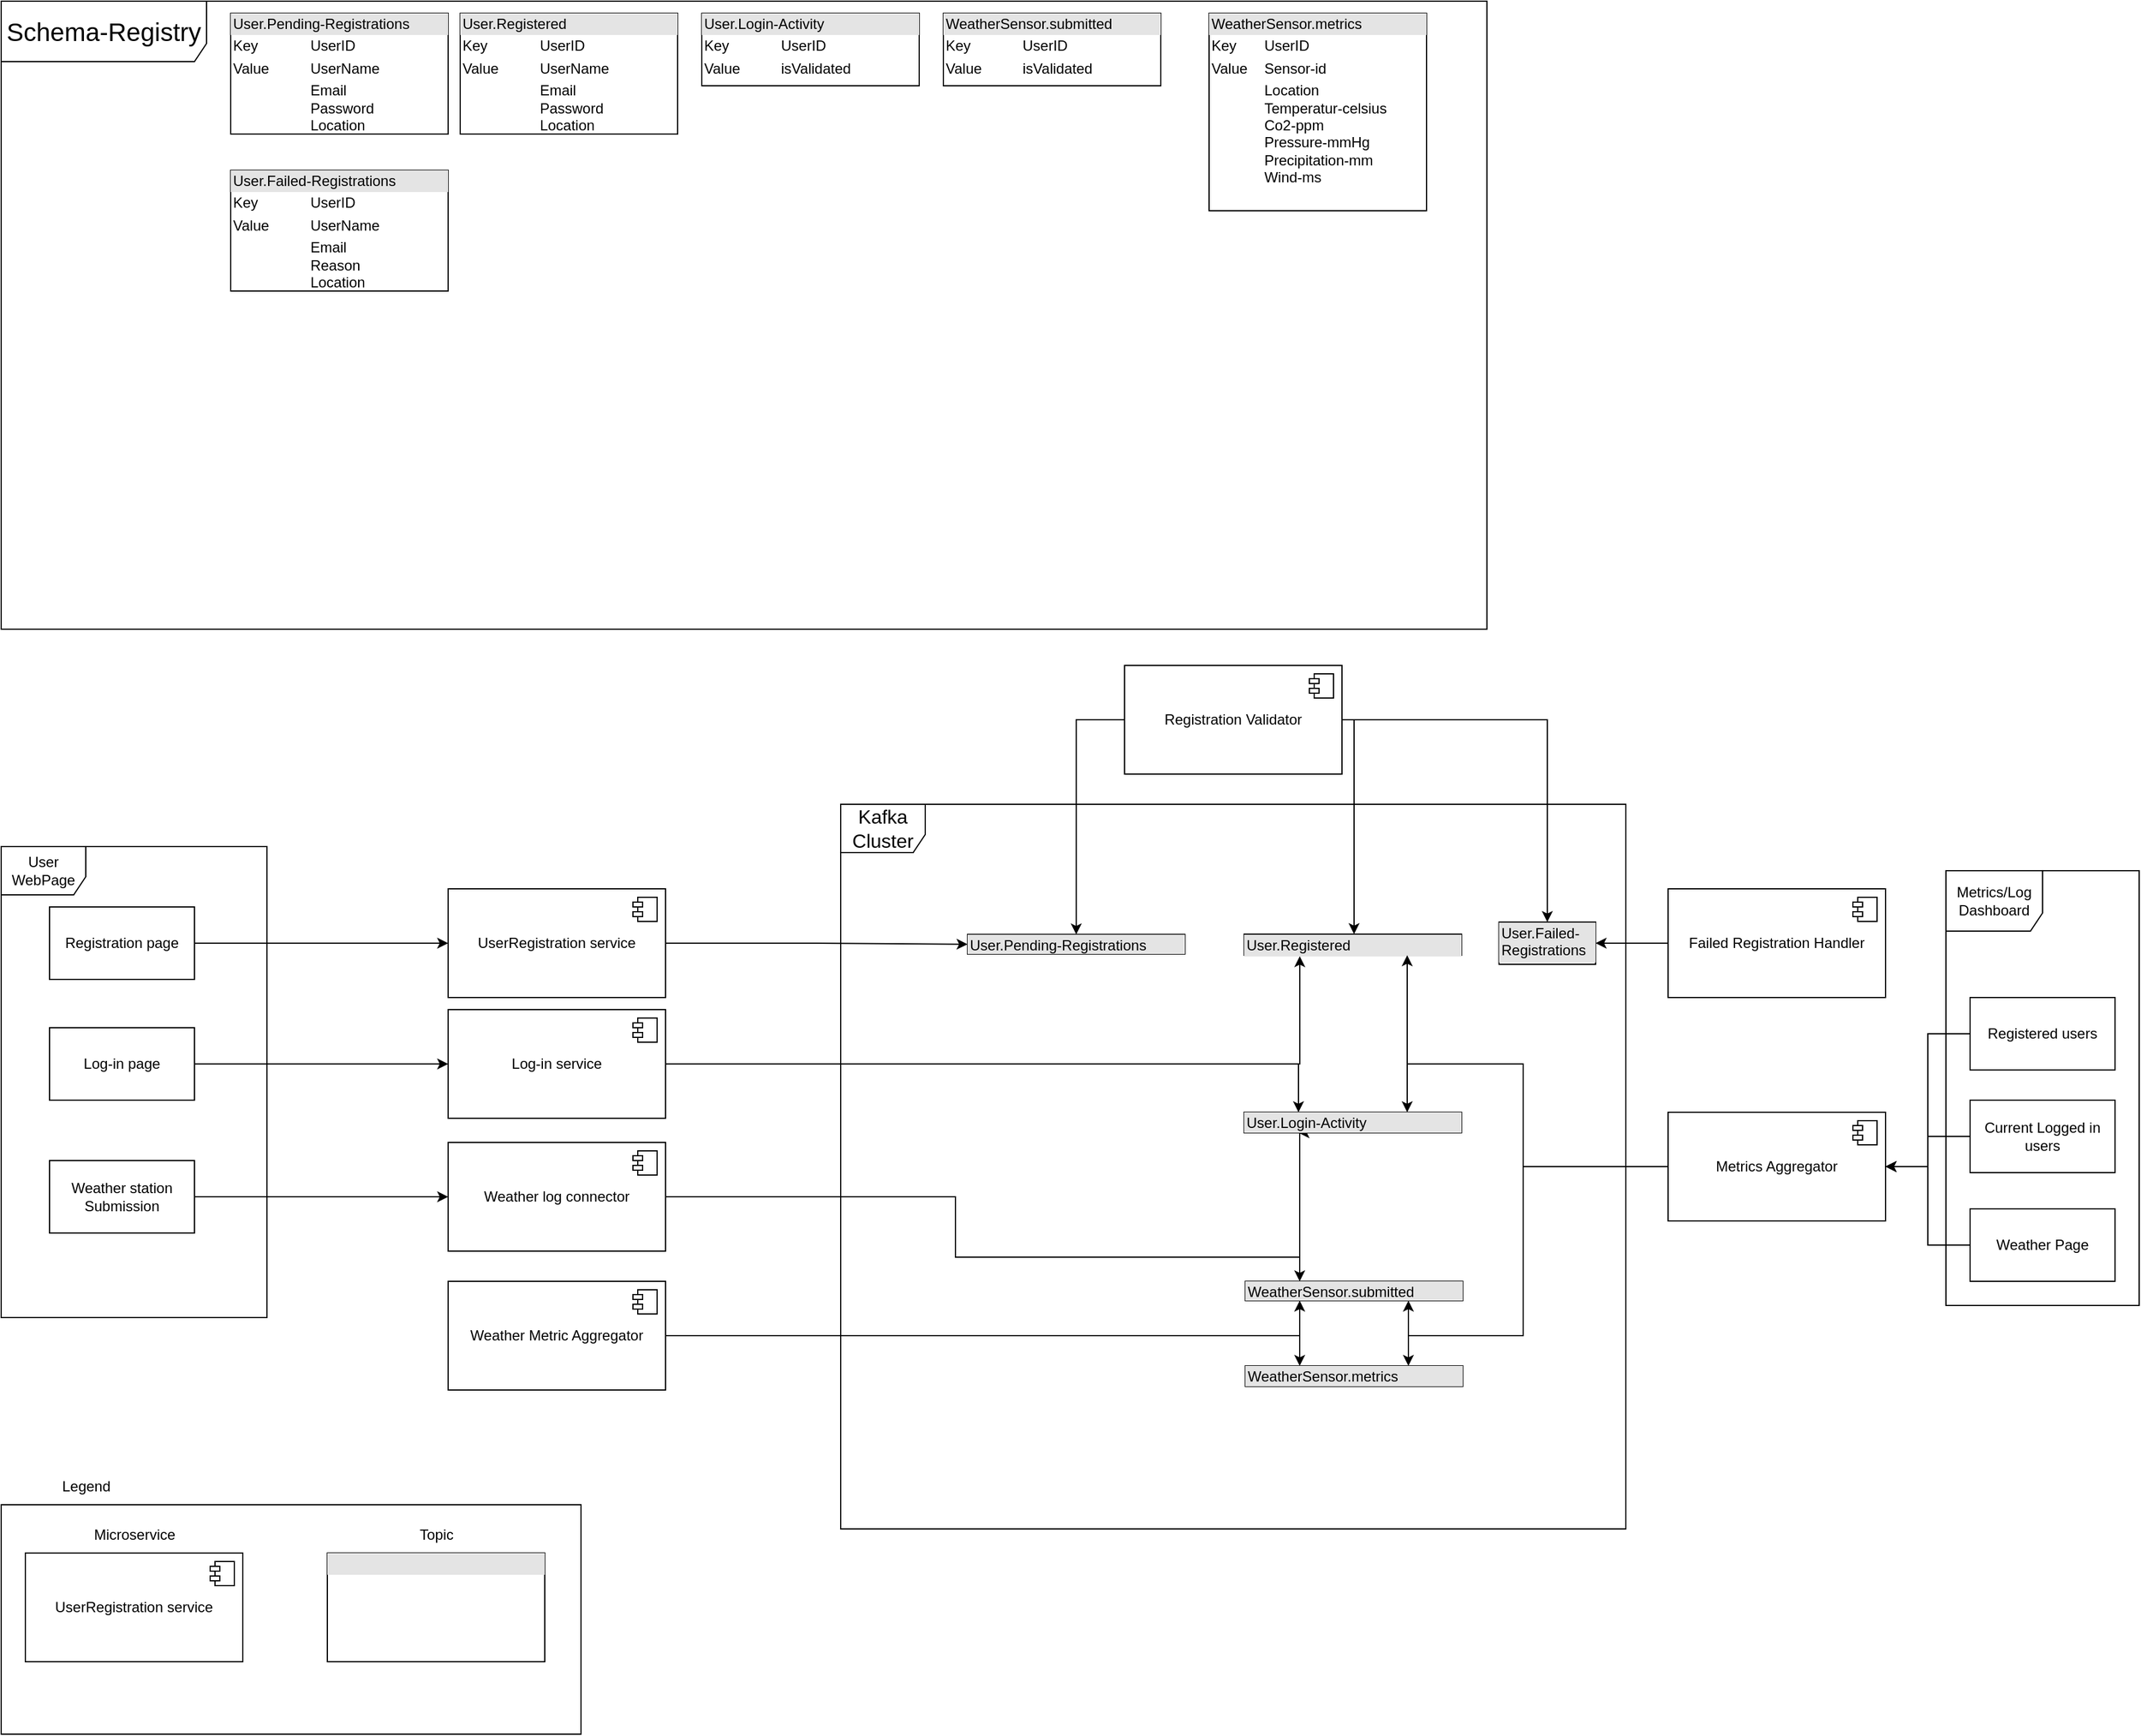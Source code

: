 <mxfile>
    <diagram name="High-level architecture" id="4ymQIB2j43LrChPWlLGp">
        <mxGraphModel dx="1158" dy="1329" grid="1" gridSize="10" guides="1" tooltips="1" connect="1" arrows="1" fold="1" page="1" pageScale="1" pageWidth="850" pageHeight="1100" math="0" shadow="0">
            <root>
                <mxCell id="0"/>
                <mxCell id="1" parent="0"/>
                <mxCell id="taIFqjmm-IjXkgndWMbO-25" value="&lt;font style=&quot;font-size: 16px;&quot;&gt;Kafka Cluster&lt;/font&gt;" style="shape=umlFrame;whiteSpace=wrap;html=1;pointerEvents=0;width=70;height=40;" parent="1" vertex="1">
                    <mxGeometry x="375" y="25" width="650" height="600" as="geometry"/>
                </mxCell>
                <mxCell id="taIFqjmm-IjXkgndWMbO-48" value="" style="rounded=0;whiteSpace=wrap;html=1;" parent="1" vertex="1">
                    <mxGeometry x="-320" y="605" width="480" height="190" as="geometry"/>
                </mxCell>
                <mxCell id="taIFqjmm-IjXkgndWMbO-28" style="edgeStyle=orthogonalEdgeStyle;rounded=0;orthogonalLoop=1;jettySize=auto;html=1;entryX=0;entryY=0.5;entryDx=0;entryDy=0;" parent="1" source="taIFqjmm-IjXkgndWMbO-4" target="taIFqjmm-IjXkgndWMbO-26" edge="1">
                    <mxGeometry relative="1" as="geometry"/>
                </mxCell>
                <mxCell id="taIFqjmm-IjXkgndWMbO-4" value="UserRegistration service" style="html=1;dropTarget=0;whiteSpace=wrap;" parent="1" vertex="1">
                    <mxGeometry x="50" y="95" width="180" height="90" as="geometry"/>
                </mxCell>
                <mxCell id="taIFqjmm-IjXkgndWMbO-5" value="" style="shape=module;jettyWidth=8;jettyHeight=4;" parent="taIFqjmm-IjXkgndWMbO-4" vertex="1">
                    <mxGeometry x="1" width="20" height="20" relative="1" as="geometry">
                        <mxPoint x="-27" y="7" as="offset"/>
                    </mxGeometry>
                </mxCell>
                <mxCell id="taIFqjmm-IjXkgndWMbO-34" style="edgeStyle=orthogonalEdgeStyle;rounded=0;orthogonalLoop=1;jettySize=auto;html=1;entryX=0.256;entryY=1.046;entryDx=0;entryDy=0;entryPerimeter=0;" parent="1" source="taIFqjmm-IjXkgndWMbO-6" target="taIFqjmm-IjXkgndWMbO-27" edge="1">
                    <mxGeometry relative="1" as="geometry">
                        <Array as="points">
                            <mxPoint x="755" y="240"/>
                        </Array>
                        <mxPoint x="755" y="190" as="targetPoint"/>
                    </mxGeometry>
                </mxCell>
                <mxCell id="taIFqjmm-IjXkgndWMbO-36" style="edgeStyle=orthogonalEdgeStyle;rounded=0;orthogonalLoop=1;jettySize=auto;html=1;entryX=0.25;entryY=0;entryDx=0;entryDy=0;" parent="1" source="taIFqjmm-IjXkgndWMbO-6" target="taIFqjmm-IjXkgndWMbO-35" edge="1">
                    <mxGeometry relative="1" as="geometry"/>
                </mxCell>
                <mxCell id="taIFqjmm-IjXkgndWMbO-6" value="Log-in service" style="html=1;dropTarget=0;whiteSpace=wrap;" parent="1" vertex="1">
                    <mxGeometry x="50" y="195" width="180" height="90" as="geometry"/>
                </mxCell>
                <mxCell id="taIFqjmm-IjXkgndWMbO-7" value="" style="shape=module;jettyWidth=8;jettyHeight=4;" parent="taIFqjmm-IjXkgndWMbO-6" vertex="1">
                    <mxGeometry x="1" width="20" height="20" relative="1" as="geometry">
                        <mxPoint x="-27" y="7" as="offset"/>
                    </mxGeometry>
                </mxCell>
                <mxCell id="taIFqjmm-IjXkgndWMbO-9" value="User&lt;br&gt;WebPage" style="shape=umlFrame;whiteSpace=wrap;html=1;pointerEvents=0;width=70;height=40;" parent="1" vertex="1">
                    <mxGeometry x="-320" y="60" width="220" height="390" as="geometry"/>
                </mxCell>
                <mxCell id="taIFqjmm-IjXkgndWMbO-18" style="edgeStyle=orthogonalEdgeStyle;rounded=0;orthogonalLoop=1;jettySize=auto;html=1;" parent="1" source="taIFqjmm-IjXkgndWMbO-10" target="taIFqjmm-IjXkgndWMbO-4" edge="1">
                    <mxGeometry relative="1" as="geometry"/>
                </mxCell>
                <mxCell id="taIFqjmm-IjXkgndWMbO-10" value="Registration page" style="rounded=0;whiteSpace=wrap;html=1;" parent="1" vertex="1">
                    <mxGeometry x="-280" y="110" width="120" height="60" as="geometry"/>
                </mxCell>
                <mxCell id="taIFqjmm-IjXkgndWMbO-11" value="Metrics/Log&lt;br&gt;Dashboard" style="shape=umlFrame;whiteSpace=wrap;html=1;pointerEvents=0;width=80;height=50;" parent="1" vertex="1">
                    <mxGeometry x="1290" y="80" width="160" height="360" as="geometry"/>
                </mxCell>
                <mxCell id="taIFqjmm-IjXkgndWMbO-17" style="edgeStyle=orthogonalEdgeStyle;rounded=0;orthogonalLoop=1;jettySize=auto;html=1;entryX=0;entryY=0.5;entryDx=0;entryDy=0;" parent="1" source="taIFqjmm-IjXkgndWMbO-12" target="taIFqjmm-IjXkgndWMbO-6" edge="1">
                    <mxGeometry relative="1" as="geometry"/>
                </mxCell>
                <mxCell id="taIFqjmm-IjXkgndWMbO-12" value="Log-in page" style="rounded=0;whiteSpace=wrap;html=1;" parent="1" vertex="1">
                    <mxGeometry x="-280" y="210" width="120" height="60" as="geometry"/>
                </mxCell>
                <mxCell id="taIFqjmm-IjXkgndWMbO-16" style="edgeStyle=orthogonalEdgeStyle;rounded=0;orthogonalLoop=1;jettySize=auto;html=1;" parent="1" source="taIFqjmm-IjXkgndWMbO-13" target="taIFqjmm-IjXkgndWMbO-14" edge="1">
                    <mxGeometry relative="1" as="geometry"/>
                </mxCell>
                <mxCell id="taIFqjmm-IjXkgndWMbO-13" value="Weather station Submission" style="rounded=0;whiteSpace=wrap;html=1;" parent="1" vertex="1">
                    <mxGeometry x="-280" y="320" width="120" height="60" as="geometry"/>
                </mxCell>
                <mxCell id="taIFqjmm-IjXkgndWMbO-38" style="edgeStyle=orthogonalEdgeStyle;rounded=0;orthogonalLoop=1;jettySize=auto;html=1;entryX=0.25;entryY=1;entryDx=0;entryDy=0;" parent="1" source="taIFqjmm-IjXkgndWMbO-14" target="taIFqjmm-IjXkgndWMbO-35" edge="1">
                    <mxGeometry relative="1" as="geometry">
                        <Array as="points">
                            <mxPoint x="470" y="350"/>
                            <mxPoint x="470" y="400"/>
                            <mxPoint x="755" y="400"/>
                        </Array>
                        <mxPoint x="760" y="320" as="targetPoint"/>
                    </mxGeometry>
                </mxCell>
                <mxCell id="taIFqjmm-IjXkgndWMbO-39" style="edgeStyle=orthogonalEdgeStyle;rounded=0;orthogonalLoop=1;jettySize=auto;html=1;entryX=0.25;entryY=0;entryDx=0;entryDy=0;" parent="1" source="taIFqjmm-IjXkgndWMbO-14" target="taIFqjmm-IjXkgndWMbO-37" edge="1">
                    <mxGeometry relative="1" as="geometry">
                        <Array as="points">
                            <mxPoint x="470" y="350"/>
                            <mxPoint x="470" y="400"/>
                            <mxPoint x="755" y="400"/>
                        </Array>
                    </mxGeometry>
                </mxCell>
                <mxCell id="taIFqjmm-IjXkgndWMbO-14" value="Weather log connector" style="html=1;dropTarget=0;whiteSpace=wrap;" parent="1" vertex="1">
                    <mxGeometry x="50" y="305" width="180" height="90" as="geometry"/>
                </mxCell>
                <mxCell id="taIFqjmm-IjXkgndWMbO-15" value="" style="shape=module;jettyWidth=8;jettyHeight=4;" parent="taIFqjmm-IjXkgndWMbO-14" vertex="1">
                    <mxGeometry x="1" width="20" height="20" relative="1" as="geometry">
                        <mxPoint x="-27" y="7" as="offset"/>
                    </mxGeometry>
                </mxCell>
                <mxCell id="taIFqjmm-IjXkgndWMbO-19" value="&lt;div style=&quot;box-sizing:border-box;width:100%;background:#e4e4e4;padding:2px;&quot;&gt;&lt;br&gt;&lt;/div&gt;" style="verticalAlign=top;align=left;overflow=fill;html=1;whiteSpace=wrap;" parent="1" vertex="1">
                    <mxGeometry x="-50" y="645" width="180" height="90" as="geometry"/>
                </mxCell>
                <mxCell id="taIFqjmm-IjXkgndWMbO-20" value="UserRegistration service" style="html=1;dropTarget=0;whiteSpace=wrap;" parent="1" vertex="1">
                    <mxGeometry x="-300" y="645" width="180" height="90" as="geometry"/>
                </mxCell>
                <mxCell id="taIFqjmm-IjXkgndWMbO-21" value="" style="shape=module;jettyWidth=8;jettyHeight=4;" parent="taIFqjmm-IjXkgndWMbO-20" vertex="1">
                    <mxGeometry x="1" width="20" height="20" relative="1" as="geometry">
                        <mxPoint x="-27" y="7" as="offset"/>
                    </mxGeometry>
                </mxCell>
                <mxCell id="taIFqjmm-IjXkgndWMbO-22" value="Topic" style="text;html=1;align=center;verticalAlign=middle;resizable=0;points=[];autosize=1;strokeColor=none;fillColor=none;" parent="1" vertex="1">
                    <mxGeometry x="15" y="615" width="50" height="30" as="geometry"/>
                </mxCell>
                <mxCell id="taIFqjmm-IjXkgndWMbO-23" value="Microservice" style="text;html=1;align=center;verticalAlign=middle;resizable=0;points=[];autosize=1;strokeColor=none;fillColor=none;" parent="1" vertex="1">
                    <mxGeometry x="-255" y="615" width="90" height="30" as="geometry"/>
                </mxCell>
                <mxCell id="taIFqjmm-IjXkgndWMbO-31" style="edgeStyle=orthogonalEdgeStyle;rounded=0;orthogonalLoop=1;jettySize=auto;html=1;entryX=0;entryY=0.5;entryDx=0;entryDy=0;endArrow=none;endFill=0;startArrow=classic;startFill=1;" parent="1" source="taIFqjmm-IjXkgndWMbO-26" target="taIFqjmm-IjXkgndWMbO-29" edge="1">
                    <mxGeometry relative="1" as="geometry"/>
                </mxCell>
                <mxCell id="taIFqjmm-IjXkgndWMbO-26" value="&lt;div style=&quot;box-sizing:border-box;width:100%;background:#e4e4e4;padding:2px;&quot;&gt;User.Pending-Registrations&lt;/div&gt;" style="verticalAlign=top;align=left;overflow=fill;html=1;whiteSpace=wrap;" parent="1" vertex="1">
                    <mxGeometry x="480" y="132.75" width="180" height="16.25" as="geometry"/>
                </mxCell>
                <mxCell id="taIFqjmm-IjXkgndWMbO-27" value="&lt;div style=&quot;box-sizing:border-box;width:100%;background:#e4e4e4;padding:2px;&quot;&gt;User.Registered&lt;/div&gt;" style="verticalAlign=top;align=left;overflow=fill;html=1;whiteSpace=wrap;" parent="1" vertex="1">
                    <mxGeometry x="709" y="132.5" width="180" height="17.5" as="geometry"/>
                </mxCell>
                <mxCell id="taIFqjmm-IjXkgndWMbO-32" style="edgeStyle=orthogonalEdgeStyle;rounded=0;orthogonalLoop=1;jettySize=auto;html=1;" parent="1" source="taIFqjmm-IjXkgndWMbO-29" target="taIFqjmm-IjXkgndWMbO-27" edge="1">
                    <mxGeometry relative="1" as="geometry">
                        <Array as="points">
                            <mxPoint x="800" y="-45"/>
                        </Array>
                    </mxGeometry>
                </mxCell>
                <mxCell id="P2h2nq67WLhF7IXcXq87-2" style="edgeStyle=orthogonalEdgeStyle;rounded=0;orthogonalLoop=1;jettySize=auto;html=1;entryX=0.5;entryY=0;entryDx=0;entryDy=0;" parent="1" source="taIFqjmm-IjXkgndWMbO-29" target="P2h2nq67WLhF7IXcXq87-1" edge="1">
                    <mxGeometry relative="1" as="geometry"/>
                </mxCell>
                <mxCell id="taIFqjmm-IjXkgndWMbO-29" value="Registration Validator" style="html=1;dropTarget=0;whiteSpace=wrap;" parent="1" vertex="1">
                    <mxGeometry x="610" y="-90" width="180" height="90" as="geometry"/>
                </mxCell>
                <mxCell id="taIFqjmm-IjXkgndWMbO-30" value="" style="shape=module;jettyWidth=8;jettyHeight=4;" parent="taIFqjmm-IjXkgndWMbO-29" vertex="1">
                    <mxGeometry x="1" width="20" height="20" relative="1" as="geometry">
                        <mxPoint x="-27" y="7" as="offset"/>
                    </mxGeometry>
                </mxCell>
                <mxCell id="taIFqjmm-IjXkgndWMbO-35" value="&lt;div style=&quot;box-sizing:border-box;width:100%;background:#e4e4e4;padding:2px;&quot;&gt;User.Login-Activity&lt;/div&gt;" style="verticalAlign=top;align=left;overflow=fill;html=1;whiteSpace=wrap;" parent="1" vertex="1">
                    <mxGeometry x="709" y="280" width="180" height="17" as="geometry"/>
                </mxCell>
                <mxCell id="taIFqjmm-IjXkgndWMbO-37" value="&lt;div style=&quot;box-sizing:border-box;width:100%;background:#e4e4e4;padding:2px;&quot;&gt;WeatherSensor.submitted&lt;/div&gt;" style="verticalAlign=top;align=left;overflow=fill;html=1;whiteSpace=wrap;" parent="1" vertex="1">
                    <mxGeometry x="710" y="420" width="180" height="16" as="geometry"/>
                </mxCell>
                <mxCell id="taIFqjmm-IjXkgndWMbO-44" style="edgeStyle=orthogonalEdgeStyle;rounded=0;orthogonalLoop=1;jettySize=auto;html=1;entryX=0.75;entryY=1;entryDx=0;entryDy=0;" parent="1" source="taIFqjmm-IjXkgndWMbO-40" target="taIFqjmm-IjXkgndWMbO-27" edge="1">
                    <mxGeometry relative="1" as="geometry">
                        <Array as="points">
                            <mxPoint x="940" y="325"/>
                            <mxPoint x="940" y="240"/>
                            <mxPoint x="844" y="240"/>
                        </Array>
                        <mxPoint x="845" y="150" as="targetPoint"/>
                    </mxGeometry>
                </mxCell>
                <mxCell id="h68zcc7ItVI-fthzScfV-8" style="edgeStyle=orthogonalEdgeStyle;rounded=0;orthogonalLoop=1;jettySize=auto;html=1;entryX=0.75;entryY=0;entryDx=0;entryDy=0;" parent="1" source="taIFqjmm-IjXkgndWMbO-40" target="h68zcc7ItVI-fthzScfV-3" edge="1">
                    <mxGeometry relative="1" as="geometry">
                        <Array as="points">
                            <mxPoint x="940" y="325"/>
                            <mxPoint x="940" y="465"/>
                            <mxPoint x="845" y="465"/>
                        </Array>
                    </mxGeometry>
                </mxCell>
                <mxCell id="h68zcc7ItVI-fthzScfV-9" style="edgeStyle=orthogonalEdgeStyle;rounded=0;orthogonalLoop=1;jettySize=auto;html=1;entryX=0.75;entryY=1;entryDx=0;entryDy=0;" parent="1" source="taIFqjmm-IjXkgndWMbO-40" target="taIFqjmm-IjXkgndWMbO-37" edge="1">
                    <mxGeometry relative="1" as="geometry">
                        <Array as="points">
                            <mxPoint x="940" y="325"/>
                            <mxPoint x="940" y="465"/>
                            <mxPoint x="845" y="465"/>
                        </Array>
                    </mxGeometry>
                </mxCell>
                <mxCell id="5" style="edgeStyle=none;html=1;entryX=0.75;entryY=0;entryDx=0;entryDy=0;startArrow=none;startFill=0;endArrow=classic;endFill=1;rounded=0;" edge="1" parent="1" source="taIFqjmm-IjXkgndWMbO-40" target="taIFqjmm-IjXkgndWMbO-35">
                    <mxGeometry relative="1" as="geometry">
                        <Array as="points">
                            <mxPoint x="940" y="325"/>
                            <mxPoint x="940" y="240"/>
                            <mxPoint x="844" y="240"/>
                        </Array>
                    </mxGeometry>
                </mxCell>
                <mxCell id="taIFqjmm-IjXkgndWMbO-40" value="Metrics Aggregator" style="html=1;dropTarget=0;whiteSpace=wrap;" parent="1" vertex="1">
                    <mxGeometry x="1060" y="280" width="180" height="90" as="geometry"/>
                </mxCell>
                <mxCell id="taIFqjmm-IjXkgndWMbO-41" value="" style="shape=module;jettyWidth=8;jettyHeight=4;" parent="taIFqjmm-IjXkgndWMbO-40" vertex="1">
                    <mxGeometry x="1" width="20" height="20" relative="1" as="geometry">
                        <mxPoint x="-27" y="7" as="offset"/>
                    </mxGeometry>
                </mxCell>
                <mxCell id="taIFqjmm-IjXkgndWMbO-53" style="edgeStyle=orthogonalEdgeStyle;rounded=0;orthogonalLoop=1;jettySize=auto;html=1;entryX=1;entryY=0.5;entryDx=0;entryDy=0;" parent="1" source="taIFqjmm-IjXkgndWMbO-45" target="taIFqjmm-IjXkgndWMbO-40" edge="1">
                    <mxGeometry relative="1" as="geometry"/>
                </mxCell>
                <mxCell id="taIFqjmm-IjXkgndWMbO-45" value="Weather Page" style="rounded=0;whiteSpace=wrap;html=1;" parent="1" vertex="1">
                    <mxGeometry x="1310" y="360" width="120" height="60" as="geometry"/>
                </mxCell>
                <mxCell id="taIFqjmm-IjXkgndWMbO-52" style="edgeStyle=orthogonalEdgeStyle;rounded=0;orthogonalLoop=1;jettySize=auto;html=1;entryX=1;entryY=0.5;entryDx=0;entryDy=0;" parent="1" source="taIFqjmm-IjXkgndWMbO-46" target="taIFqjmm-IjXkgndWMbO-40" edge="1">
                    <mxGeometry relative="1" as="geometry"/>
                </mxCell>
                <mxCell id="taIFqjmm-IjXkgndWMbO-46" value="Current Logged in users" style="rounded=0;whiteSpace=wrap;html=1;" parent="1" vertex="1">
                    <mxGeometry x="1310" y="270" width="120" height="60" as="geometry"/>
                </mxCell>
                <mxCell id="taIFqjmm-IjXkgndWMbO-51" style="edgeStyle=orthogonalEdgeStyle;rounded=0;orthogonalLoop=1;jettySize=auto;html=1;entryX=1;entryY=0.5;entryDx=0;entryDy=0;" parent="1" source="taIFqjmm-IjXkgndWMbO-47" target="taIFqjmm-IjXkgndWMbO-40" edge="1">
                    <mxGeometry relative="1" as="geometry"/>
                </mxCell>
                <mxCell id="taIFqjmm-IjXkgndWMbO-47" value="Registered users" style="rounded=0;whiteSpace=wrap;html=1;" parent="1" vertex="1">
                    <mxGeometry x="1310" y="185" width="120" height="60" as="geometry"/>
                </mxCell>
                <mxCell id="taIFqjmm-IjXkgndWMbO-49" value="Legend" style="text;html=1;align=center;verticalAlign=middle;resizable=0;points=[];autosize=1;strokeColor=none;fillColor=none;" parent="1" vertex="1">
                    <mxGeometry x="-280" y="575" width="60" height="30" as="geometry"/>
                </mxCell>
                <mxCell id="h68zcc7ItVI-fthzScfV-6" style="edgeStyle=orthogonalEdgeStyle;rounded=0;orthogonalLoop=1;jettySize=auto;html=1;entryX=0.25;entryY=0;entryDx=0;entryDy=0;" parent="1" source="h68zcc7ItVI-fthzScfV-1" target="h68zcc7ItVI-fthzScfV-3" edge="1">
                    <mxGeometry relative="1" as="geometry"/>
                </mxCell>
                <mxCell id="h68zcc7ItVI-fthzScfV-7" style="edgeStyle=orthogonalEdgeStyle;rounded=0;orthogonalLoop=1;jettySize=auto;html=1;entryX=0.25;entryY=1;entryDx=0;entryDy=0;" parent="1" source="h68zcc7ItVI-fthzScfV-1" target="taIFqjmm-IjXkgndWMbO-37" edge="1">
                    <mxGeometry relative="1" as="geometry">
                        <Array as="points">
                            <mxPoint x="755" y="465"/>
                        </Array>
                    </mxGeometry>
                </mxCell>
                <mxCell id="h68zcc7ItVI-fthzScfV-1" value="Weather Metric Aggregator" style="html=1;dropTarget=0;whiteSpace=wrap;" parent="1" vertex="1">
                    <mxGeometry x="50" y="420" width="180" height="90" as="geometry"/>
                </mxCell>
                <mxCell id="h68zcc7ItVI-fthzScfV-2" value="" style="shape=module;jettyWidth=8;jettyHeight=4;" parent="h68zcc7ItVI-fthzScfV-1" vertex="1">
                    <mxGeometry x="1" width="20" height="20" relative="1" as="geometry">
                        <mxPoint x="-27" y="7" as="offset"/>
                    </mxGeometry>
                </mxCell>
                <mxCell id="h68zcc7ItVI-fthzScfV-3" value="&lt;div style=&quot;box-sizing:border-box;width:100%;background:#e4e4e4;padding:2px;&quot;&gt;WeatherSensor.metrics&lt;/div&gt;" style="verticalAlign=top;align=left;overflow=fill;html=1;whiteSpace=wrap;" parent="1" vertex="1">
                    <mxGeometry x="710" y="490" width="180" height="17" as="geometry"/>
                </mxCell>
                <mxCell id="P2h2nq67WLhF7IXcXq87-1" value="&lt;div style=&quot;box-sizing:border-box;width:100%;background:#e4e4e4;padding:2px;&quot;&gt;User.Failed-Registrations&lt;/div&gt;" style="verticalAlign=top;align=left;overflow=fill;html=1;whiteSpace=wrap;" parent="1" vertex="1">
                    <mxGeometry x="920" y="122.5" width="80" height="35" as="geometry"/>
                </mxCell>
                <mxCell id="P2h2nq67WLhF7IXcXq87-5" style="edgeStyle=orthogonalEdgeStyle;rounded=0;orthogonalLoop=1;jettySize=auto;html=1;entryX=1;entryY=0.5;entryDx=0;entryDy=0;" parent="1" source="P2h2nq67WLhF7IXcXq87-3" target="P2h2nq67WLhF7IXcXq87-1" edge="1">
                    <mxGeometry relative="1" as="geometry"/>
                </mxCell>
                <mxCell id="P2h2nq67WLhF7IXcXq87-3" value="Failed Registration Handler" style="html=1;dropTarget=0;whiteSpace=wrap;" parent="1" vertex="1">
                    <mxGeometry x="1060" y="95" width="180" height="90" as="geometry"/>
                </mxCell>
                <mxCell id="P2h2nq67WLhF7IXcXq87-4" value="" style="shape=module;jettyWidth=8;jettyHeight=4;" parent="P2h2nq67WLhF7IXcXq87-3" vertex="1">
                    <mxGeometry x="1" width="20" height="20" relative="1" as="geometry">
                        <mxPoint x="-27" y="7" as="offset"/>
                    </mxGeometry>
                </mxCell>
                <mxCell id="5W_pKrKouGjYSlQQVeSI-1" value="&lt;div style=&quot;box-sizing:border-box;width:100%;background:#e4e4e4;padding:2px;&quot;&gt;User.Pending-Registrations&lt;/div&gt;&lt;table style=&quot;width:100%;font-size:1em;&quot; cellpadding=&quot;2&quot; cellspacing=&quot;0&quot;&gt;&lt;tbody&gt;&lt;tr&gt;&lt;td&gt;Key&lt;/td&gt;&lt;td&gt;UserID&lt;/td&gt;&lt;/tr&gt;&lt;tr&gt;&lt;td&gt;Value&lt;/td&gt;&lt;td&gt;UserName&lt;/td&gt;&lt;/tr&gt;&lt;tr&gt;&lt;td&gt;&lt;/td&gt;&lt;td&gt;Email&lt;br&gt;Password&lt;br&gt;Location&lt;/td&gt;&lt;/tr&gt;&lt;/tbody&gt;&lt;/table&gt;" style="verticalAlign=top;align=left;overflow=fill;html=1;whiteSpace=wrap;" parent="1" vertex="1">
                    <mxGeometry x="-130" y="-630" width="180" height="100" as="geometry"/>
                </mxCell>
                <mxCell id="5W_pKrKouGjYSlQQVeSI-2" value="&lt;div style=&quot;box-sizing:border-box;width:100%;background:#e4e4e4;padding:2px;&quot;&gt;User.Registered&lt;/div&gt;&lt;table style=&quot;width:100%;font-size:1em;&quot; cellpadding=&quot;2&quot; cellspacing=&quot;0&quot;&gt;&lt;tbody&gt;&lt;tr&gt;&lt;td&gt;Key&lt;/td&gt;&lt;td&gt;UserID&lt;/td&gt;&lt;/tr&gt;&lt;tr&gt;&lt;td&gt;Value&lt;/td&gt;&lt;td&gt;UserName&lt;/td&gt;&lt;/tr&gt;&lt;tr&gt;&lt;td&gt;&lt;/td&gt;&lt;td&gt;Email&lt;br&gt;Password&lt;br&gt;Location&lt;/td&gt;&lt;/tr&gt;&lt;/tbody&gt;&lt;/table&gt;" style="verticalAlign=top;align=left;overflow=fill;html=1;whiteSpace=wrap;strokeColor=default;" parent="1" vertex="1">
                    <mxGeometry x="60" y="-630" width="180" height="100" as="geometry"/>
                </mxCell>
                <mxCell id="5W_pKrKouGjYSlQQVeSI-3" value="&lt;div style=&quot;box-sizing:border-box;width:100%;background:#e4e4e4;padding:2px;&quot;&gt;User.Login-Activity&lt;/div&gt;&lt;table style=&quot;width:100%;font-size:1em;&quot; cellpadding=&quot;2&quot; cellspacing=&quot;0&quot;&gt;&lt;tbody&gt;&lt;tr&gt;&lt;td&gt;Key&lt;/td&gt;&lt;td&gt;UserID&lt;/td&gt;&lt;/tr&gt;&lt;tr&gt;&lt;td&gt;Value&lt;/td&gt;&lt;td&gt;isValidated&lt;/td&gt;&lt;/tr&gt;&lt;tr&gt;&lt;td&gt;&lt;/td&gt;&lt;td&gt;&lt;br&gt;&lt;/td&gt;&lt;/tr&gt;&lt;/tbody&gt;&lt;/table&gt;" style="verticalAlign=top;align=left;overflow=fill;html=1;whiteSpace=wrap;" parent="1" vertex="1">
                    <mxGeometry x="260" y="-630" width="180" height="60" as="geometry"/>
                </mxCell>
                <mxCell id="5W_pKrKouGjYSlQQVeSI-5" value="&lt;div style=&quot;box-sizing:border-box;width:100%;background:#e4e4e4;padding:2px;&quot;&gt;WeatherSensor.submitted&lt;/div&gt;&lt;table style=&quot;width:100%;font-size:1em;&quot; cellpadding=&quot;2&quot; cellspacing=&quot;0&quot;&gt;&lt;tbody&gt;&lt;tr&gt;&lt;td&gt;Key&lt;/td&gt;&lt;td&gt;UserID&lt;/td&gt;&lt;/tr&gt;&lt;tr&gt;&lt;td&gt;Value&lt;/td&gt;&lt;td&gt;isValidated&lt;/td&gt;&lt;/tr&gt;&lt;tr&gt;&lt;td&gt;&lt;/td&gt;&lt;td&gt;&lt;br&gt;&lt;/td&gt;&lt;/tr&gt;&lt;/tbody&gt;&lt;/table&gt;" style="verticalAlign=top;align=left;overflow=fill;html=1;whiteSpace=wrap;" parent="1" vertex="1">
                    <mxGeometry x="460" y="-630" width="180" height="60" as="geometry"/>
                </mxCell>
                <mxCell id="5W_pKrKouGjYSlQQVeSI-6" value="&lt;div style=&quot;box-sizing:border-box;width:100%;background:#e4e4e4;padding:2px;&quot;&gt;WeatherSensor.metrics&lt;/div&gt;&lt;table style=&quot;width:100%;font-size:1em;&quot; cellpadding=&quot;2&quot; cellspacing=&quot;0&quot;&gt;&lt;tbody&gt;&lt;tr&gt;&lt;td&gt;Key&lt;/td&gt;&lt;td&gt;UserID&lt;/td&gt;&lt;/tr&gt;&lt;tr&gt;&lt;td&gt;Value&lt;/td&gt;&lt;td&gt;Sensor-id&lt;br&gt;&lt;/td&gt;&lt;/tr&gt;&lt;tr&gt;&lt;td&gt;&lt;br&gt;&lt;/td&gt;&lt;td&gt;Location&lt;br&gt;Temperatur-celsius&lt;br&gt;Co2-ppm&lt;br&gt;Pressure-mmHg&lt;br&gt;Precipitation-mm&lt;br&gt;Wind-ms&lt;br&gt;&lt;br&gt;&lt;/td&gt;&lt;/tr&gt;&lt;/tbody&gt;&lt;/table&gt;" style="verticalAlign=top;align=left;overflow=fill;html=1;whiteSpace=wrap;" parent="1" vertex="1">
                    <mxGeometry x="680" y="-630" width="180" height="163.5" as="geometry"/>
                </mxCell>
                <mxCell id="5W_pKrKouGjYSlQQVeSI-8" value="&lt;div style=&quot;box-sizing:border-box;width:100%;background:#e4e4e4;padding:2px;&quot;&gt;User.Failed-Registrations&lt;/div&gt;&lt;table style=&quot;width:100%;font-size:1em;&quot; cellpadding=&quot;2&quot; cellspacing=&quot;0&quot;&gt;&lt;tbody&gt;&lt;tr&gt;&lt;td&gt;Key&lt;/td&gt;&lt;td&gt;UserID&lt;/td&gt;&lt;/tr&gt;&lt;tr&gt;&lt;td&gt;Value&lt;/td&gt;&lt;td&gt;UserName&lt;/td&gt;&lt;/tr&gt;&lt;tr&gt;&lt;td&gt;&lt;/td&gt;&lt;td&gt;Email&lt;br&gt;Reason&lt;br&gt;Location&lt;/td&gt;&lt;/tr&gt;&lt;/tbody&gt;&lt;/table&gt;" style="verticalAlign=top;align=left;overflow=fill;html=1;whiteSpace=wrap;" parent="1" vertex="1">
                    <mxGeometry x="-130" y="-500" width="180" height="100" as="geometry"/>
                </mxCell>
                <mxCell id="5W_pKrKouGjYSlQQVeSI-9" value="&lt;font style=&quot;font-size: 21px;&quot;&gt;Schema-Registry&lt;/font&gt;" style="shape=umlFrame;whiteSpace=wrap;html=1;pointerEvents=0;width=170;height=50;" parent="1" vertex="1">
                    <mxGeometry x="-320" y="-640" width="1230" height="520" as="geometry"/>
                </mxCell>
            </root>
        </mxGraphModel>
    </diagram>
</mxfile>